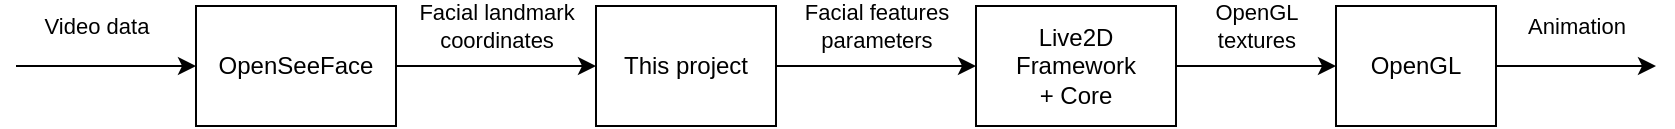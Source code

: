 <mxfile version="14.7.2" type="device"><diagram id="UmAhxX8ojnYpRO36zcBd" name="Page-1"><mxGraphModel dx="1357" dy="729" grid="1" gridSize="10" guides="1" tooltips="1" connect="1" arrows="1" fold="1" page="1" pageScale="1" pageWidth="850" pageHeight="1100" math="0" shadow="0"><root><mxCell id="0"/><mxCell id="1" parent="0"/><mxCell id="Mrw9kc4_aau7Qvoz1HHJ-6" value="&lt;div&gt;Facial landmark&lt;/div&gt;&lt;div&gt;coordinates&lt;/div&gt;" style="edgeStyle=orthogonalEdgeStyle;rounded=0;orthogonalLoop=1;jettySize=auto;html=1;exitX=1;exitY=0.5;exitDx=0;exitDy=0;entryX=0;entryY=0.5;entryDx=0;entryDy=0;" edge="1" parent="1" source="Mrw9kc4_aau7Qvoz1HHJ-1" target="Mrw9kc4_aau7Qvoz1HHJ-2"><mxGeometry y="20" relative="1" as="geometry"><mxPoint as="offset"/></mxGeometry></mxCell><mxCell id="Mrw9kc4_aau7Qvoz1HHJ-1" value="OpenSeeFace" style="rounded=0;whiteSpace=wrap;html=1;" vertex="1" parent="1"><mxGeometry x="110" y="140" width="100" height="60" as="geometry"/></mxCell><mxCell id="Mrw9kc4_aau7Qvoz1HHJ-9" value="&lt;div&gt;Facial features&lt;/div&gt;&lt;div&gt;parameters&lt;br&gt;&lt;/div&gt;" style="edgeStyle=orthogonalEdgeStyle;rounded=0;orthogonalLoop=1;jettySize=auto;html=1;exitX=1;exitY=0.5;exitDx=0;exitDy=0;entryX=0;entryY=0.5;entryDx=0;entryDy=0;" edge="1" parent="1" source="Mrw9kc4_aau7Qvoz1HHJ-2" target="Mrw9kc4_aau7Qvoz1HHJ-3"><mxGeometry y="20" relative="1" as="geometry"><mxPoint as="offset"/></mxGeometry></mxCell><mxCell id="Mrw9kc4_aau7Qvoz1HHJ-2" value="This project" style="rounded=0;whiteSpace=wrap;html=1;" vertex="1" parent="1"><mxGeometry x="310" y="140" width="90" height="60" as="geometry"/></mxCell><mxCell id="Mrw9kc4_aau7Qvoz1HHJ-3" value="&lt;div&gt;Live2D&lt;/div&gt;&lt;div&gt;Framework&lt;/div&gt;&lt;div&gt;+ Core&lt;br&gt;&lt;/div&gt;" style="rounded=0;whiteSpace=wrap;html=1;" vertex="1" parent="1"><mxGeometry x="500" y="140" width="100" height="60" as="geometry"/></mxCell><mxCell id="Mrw9kc4_aau7Qvoz1HHJ-4" value="OpenGL" style="rounded=0;whiteSpace=wrap;html=1;" vertex="1" parent="1"><mxGeometry x="680" y="140" width="80" height="60" as="geometry"/></mxCell><mxCell id="Mrw9kc4_aau7Qvoz1HHJ-7" value="Video data" style="endArrow=classic;html=1;" edge="1" parent="1"><mxGeometry x="-0.111" y="20" width="50" height="50" relative="1" as="geometry"><mxPoint x="20" y="170" as="sourcePoint"/><mxPoint x="110" y="170" as="targetPoint"/><mxPoint as="offset"/></mxGeometry></mxCell><mxCell id="Mrw9kc4_aau7Qvoz1HHJ-10" value="&lt;div&gt;OpenGL&lt;/div&gt;&lt;div&gt;textures&lt;br&gt;&lt;/div&gt;" style="endArrow=classic;html=1;entryX=0;entryY=0.5;entryDx=0;entryDy=0;exitX=1;exitY=0.5;exitDx=0;exitDy=0;" edge="1" parent="1" source="Mrw9kc4_aau7Qvoz1HHJ-3" target="Mrw9kc4_aau7Qvoz1HHJ-4"><mxGeometry y="20" width="50" height="50" relative="1" as="geometry"><mxPoint x="400" y="360" as="sourcePoint"/><mxPoint x="450" y="310" as="targetPoint"/><mxPoint as="offset"/></mxGeometry></mxCell><mxCell id="Mrw9kc4_aau7Qvoz1HHJ-11" value="Animation" style="endArrow=classic;html=1;exitX=1;exitY=0.5;exitDx=0;exitDy=0;" edge="1" parent="1" source="Mrw9kc4_aau7Qvoz1HHJ-4"><mxGeometry y="20" width="50" height="50" relative="1" as="geometry"><mxPoint x="400" y="360" as="sourcePoint"/><mxPoint x="840" y="170" as="targetPoint"/><mxPoint as="offset"/></mxGeometry></mxCell></root></mxGraphModel></diagram></mxfile>